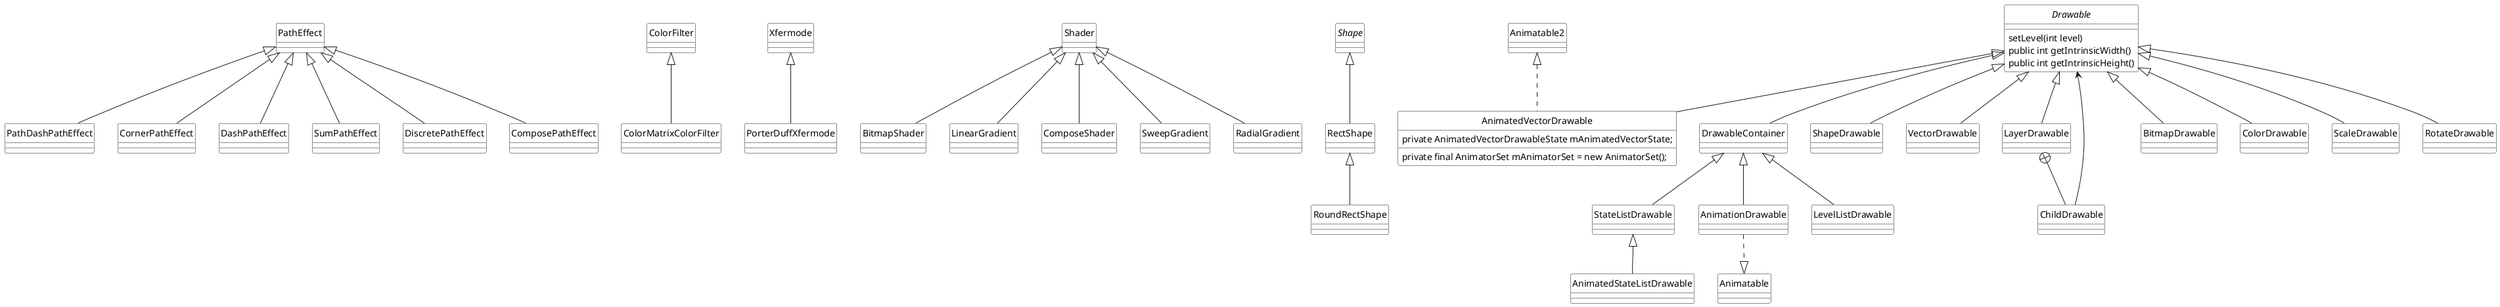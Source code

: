 @startuml

skinparam monochrome true
skinparam classBackgroundColor transparent
skinparam style strictuml

 

abstract class Drawable{
	setLevel(int level)
	'返回的单位是dp
	public int getIntrinsicWidth()
	public int getIntrinsicHeight()
}
class ShapeDrawable{
	
}
abstract class Shape{
	
}

class RectShape{
	
}

VectorDrawable -up-|>Drawable
class AnimatedVectorDrawable {
    private final AnimatorSet mAnimatorSet = new AnimatorSet();
    private AnimatedVectorDrawableState mAnimatedVectorState;
	
}
AnimatedVectorDrawable -up-|> Drawable
AnimatedVectorDrawable .up.|> Animatable2
AnimatedStateListDrawable  -up-|>  StateListDrawable
/'
M moveto  移动到(x y)+
Z closepath  关闭路径(none)
L lineto  画线到 (x y)+
H horizontal lineto  水平线到x+
V vertical lineto  垂直线到 y+
C curveto  三次贝塞尔曲线到 (x1 y1 x2 y2 x y)+
S smooth curveto  光滑三次贝塞尔曲线到 (x2 y2 x y)+
Q quadratic Bézier curveto  二次贝塞尔曲线到 (x1 y1 x y)+
T smooth quadratic Bézier curveto  光滑二次贝塞尔曲线到 (x y)+
A elliptical arc  椭圆弧 (rx ry x-axis-rotation large-arc-flag sweep-flag x y)+


M = moveto(M X,Y) ：将画笔移动到指定的坐标位置
L = lineto(L X,Y) ：画直线到指定的坐标位置
H = horizontal lineto(H X)：画水平线到指定的X坐标位置
V = vertical lineto(V Y)：画垂直线到指定的Y坐标位置
C = curveto(C X1,Y1,X2,Y2,ENDX,ENDY)：三次贝赛曲线
S = smooth curveto(S X2,Y2,ENDX,ENDY)
Q = quadratic Belzier curve(Q X,Y,ENDX,ENDY)：二次贝赛曲线
T = smooth quadratic Belzier curveto(T ENDX,ENDY)：映射
A = elliptical Arc(A RX,RY,XROTATION,FLAG1,FLAG2,X,Y)：弧线
Z = closepath()：关闭路径

文／eclipse_xu（简书作者）
原文链接：http://www.jianshu.com/p/e3614e7abc03
著作权归作者所有，转载请联系作者获得授权，并标注“简书作者”。
'/

LayerDrawable -up-|>Drawable
LayerDrawable +--ChildDrawable
ChildDrawable -up->Drawable
ShapeDrawable -up-|>Drawable
BitmapDrawable -up-|>Drawable
ColorDrawable -up-|>Drawable

ScaleDrawable -up-|>Drawable
RotateDrawable -up-|>Drawable
DrawableContainer -up-|>Drawable
AnimationDrawable -up-|>DrawableContainer
StateListDrawable -up-|> DrawableContainer
LevelListDrawable -up-|> DrawableContainer
AnimationDrawable ..|>Animatable

RectShape-up-|>Shape
RoundRectShape-up-|>RectShape
 
BitmapShader-up-|>Shader
LinearGradient-up-|>Shader
ComposeShader-up-|>Shader
SweepGradient-up-|>Shader
RadialGradient-up-|>Shader
 

PorterDuffXfermode-up-|>Xfermode
ColorMatrixColorFilter-up-|>ColorFilter


PathDashPathEffect -up-|>PathEffect
CornerPathEffect-up-|>PathEffect
DashPathEffect-up-|>PathEffect
SumPathEffect-up-|>PathEffect
DiscretePathEffect-up-|>PathEffect
ComposePathEffect-up-|>PathEffect

@enduml